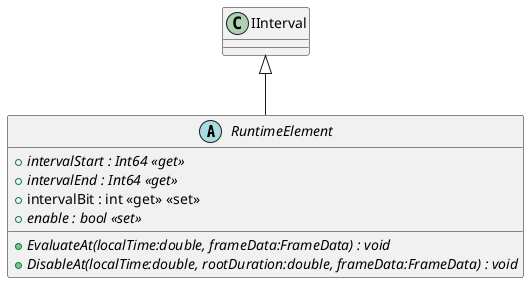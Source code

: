 @startuml
abstract class RuntimeElement {
    + {abstract} intervalStart : Int64 <<get>>
    + {abstract} intervalEnd : Int64 <<get>>
    + intervalBit : int <<get>> <<set>>
    + {abstract} enable : bool <<set>>
    + {abstract} EvaluateAt(localTime:double, frameData:FrameData) : void
    + {abstract} DisableAt(localTime:double, rootDuration:double, frameData:FrameData) : void
}
IInterval <|-- RuntimeElement
@enduml
